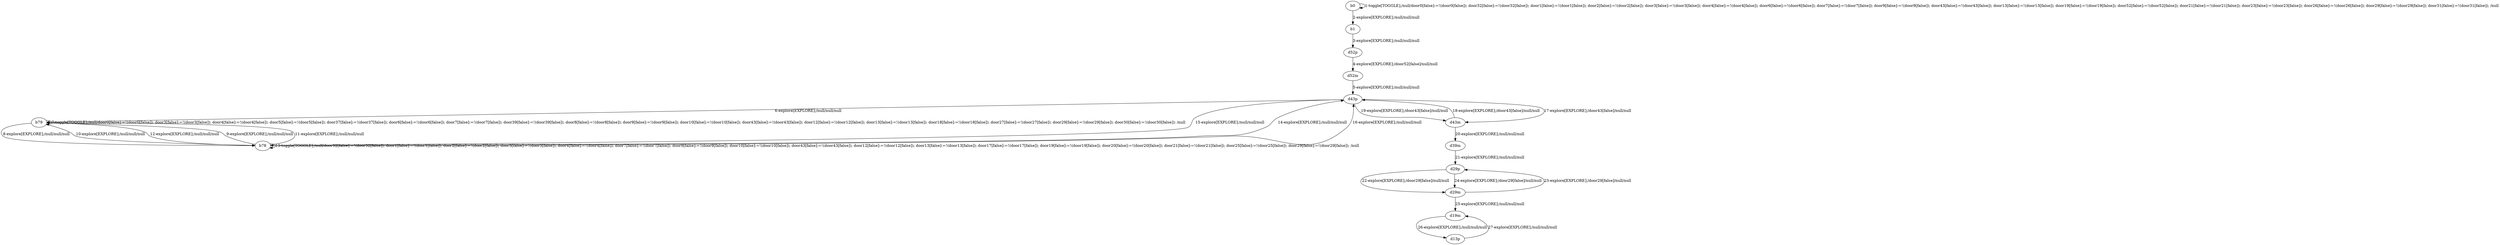 # Total number of goals covered by this test: 2
# d29m --> d29p
# d13p --> d19m

digraph g {
"b0" -> "b0" [label = "1-toggle[TOGGLE];/null/door0[false]:=!(door0[false]); door32[false]:=!(door32[false]); door1[false]:=!(door1[false]); door2[false]:=!(door2[false]); door3[false]:=!(door3[false]); door4[false]:=!(door4[false]); door6[false]:=!(door6[false]); door7[false]:=!(door7[false]); door9[false]:=!(door9[false]); door43[false]:=!(door43[false]); door13[false]:=!(door13[false]); door19[false]:=!(door19[false]); door52[false]:=!(door52[false]); door21[false]:=!(door21[false]); door23[false]:=!(door23[false]); door26[false]:=!(door26[false]); door29[false]:=!(door29[false]); door31[false]:=!(door31[false]); /null"];
"b0" -> "b1" [label = "2-explore[EXPLORE];/null/null/null"];
"b1" -> "d52p" [label = "3-explore[EXPLORE];/null/null/null"];
"d52p" -> "d52m" [label = "4-explore[EXPLORE];/door52[false]/null/null"];
"d52m" -> "d43p" [label = "5-explore[EXPLORE];/null/null/null"];
"d43p" -> "b79" [label = "6-explore[EXPLORE];/null/null/null"];
"b79" -> "b79" [label = "7-toggle[TOGGLE];/null/door0[false]:=!(door0[false]); door3[false]:=!(door3[false]); door4[false]:=!(door4[false]); door5[false]:=!(door5[false]); door37[false]:=!(door37[false]); door6[false]:=!(door6[false]); door7[false]:=!(door7[false]); door39[false]:=!(door39[false]); door8[false]:=!(door8[false]); door9[false]:=!(door9[false]); door10[false]:=!(door10[false]); door43[false]:=!(door43[false]); door12[false]:=!(door12[false]); door13[false]:=!(door13[false]); door18[false]:=!(door18[false]); door27[false]:=!(door27[false]); door29[false]:=!(door29[false]); door30[false]:=!(door30[false]); /null"];
"b79" -> "b78" [label = "8-explore[EXPLORE];/null/null/null"];
"b78" -> "b79" [label = "9-explore[EXPLORE];/null/null/null"];
"b79" -> "b78" [label = "10-explore[EXPLORE];/null/null/null"];
"b78" -> "b79" [label = "11-explore[EXPLORE];/null/null/null"];
"b79" -> "b78" [label = "12-explore[EXPLORE];/null/null/null"];
"b78" -> "b78" [label = "13-toggle[TOGGLE];/null/door32[false]:=!(door32[false]); door1[false]:=!(door1[false]); door2[false]:=!(door2[false]); door3[false]:=!(door3[false]); door4[false]:=!(door4[false]); door7[false]:=!(door7[false]); door9[false]:=!(door9[false]); door10[false]:=!(door10[false]); door43[false]:=!(door43[false]); door12[false]:=!(door12[false]); door13[false]:=!(door13[false]); door17[false]:=!(door17[false]); door19[false]:=!(door19[false]); door20[false]:=!(door20[false]); door21[false]:=!(door21[false]); door25[false]:=!(door25[false]); door29[false]:=!(door29[false]); /null"];
"b78" -> "d43p" [label = "14-explore[EXPLORE];/null/null/null"];
"d43p" -> "b78" [label = "15-explore[EXPLORE];/null/null/null"];
"b78" -> "d43p" [label = "16-explore[EXPLORE];/null/null/null"];
"d43p" -> "d43m" [label = "17-explore[EXPLORE];/door43[false]/null/null"];
"d43m" -> "d43p" [label = "18-explore[EXPLORE];/door43[false]/null/null"];
"d43p" -> "d43m" [label = "19-explore[EXPLORE];/door43[false]/null/null"];
"d43m" -> "d39m" [label = "20-explore[EXPLORE];/null/null/null"];
"d39m" -> "d29p" [label = "21-explore[EXPLORE];/null/null/null"];
"d29p" -> "d29m" [label = "22-explore[EXPLORE];/door29[false]/null/null"];
"d29m" -> "d29p" [label = "23-explore[EXPLORE];/door29[false]/null/null"];
"d29p" -> "d29m" [label = "24-explore[EXPLORE];/door29[false]/null/null"];
"d29m" -> "d19m" [label = "25-explore[EXPLORE];/null/null/null"];
"d19m" -> "d13p" [label = "26-explore[EXPLORE];/null/null/null"];
"d13p" -> "d19m" [label = "27-explore[EXPLORE];/null/null/null"];
}